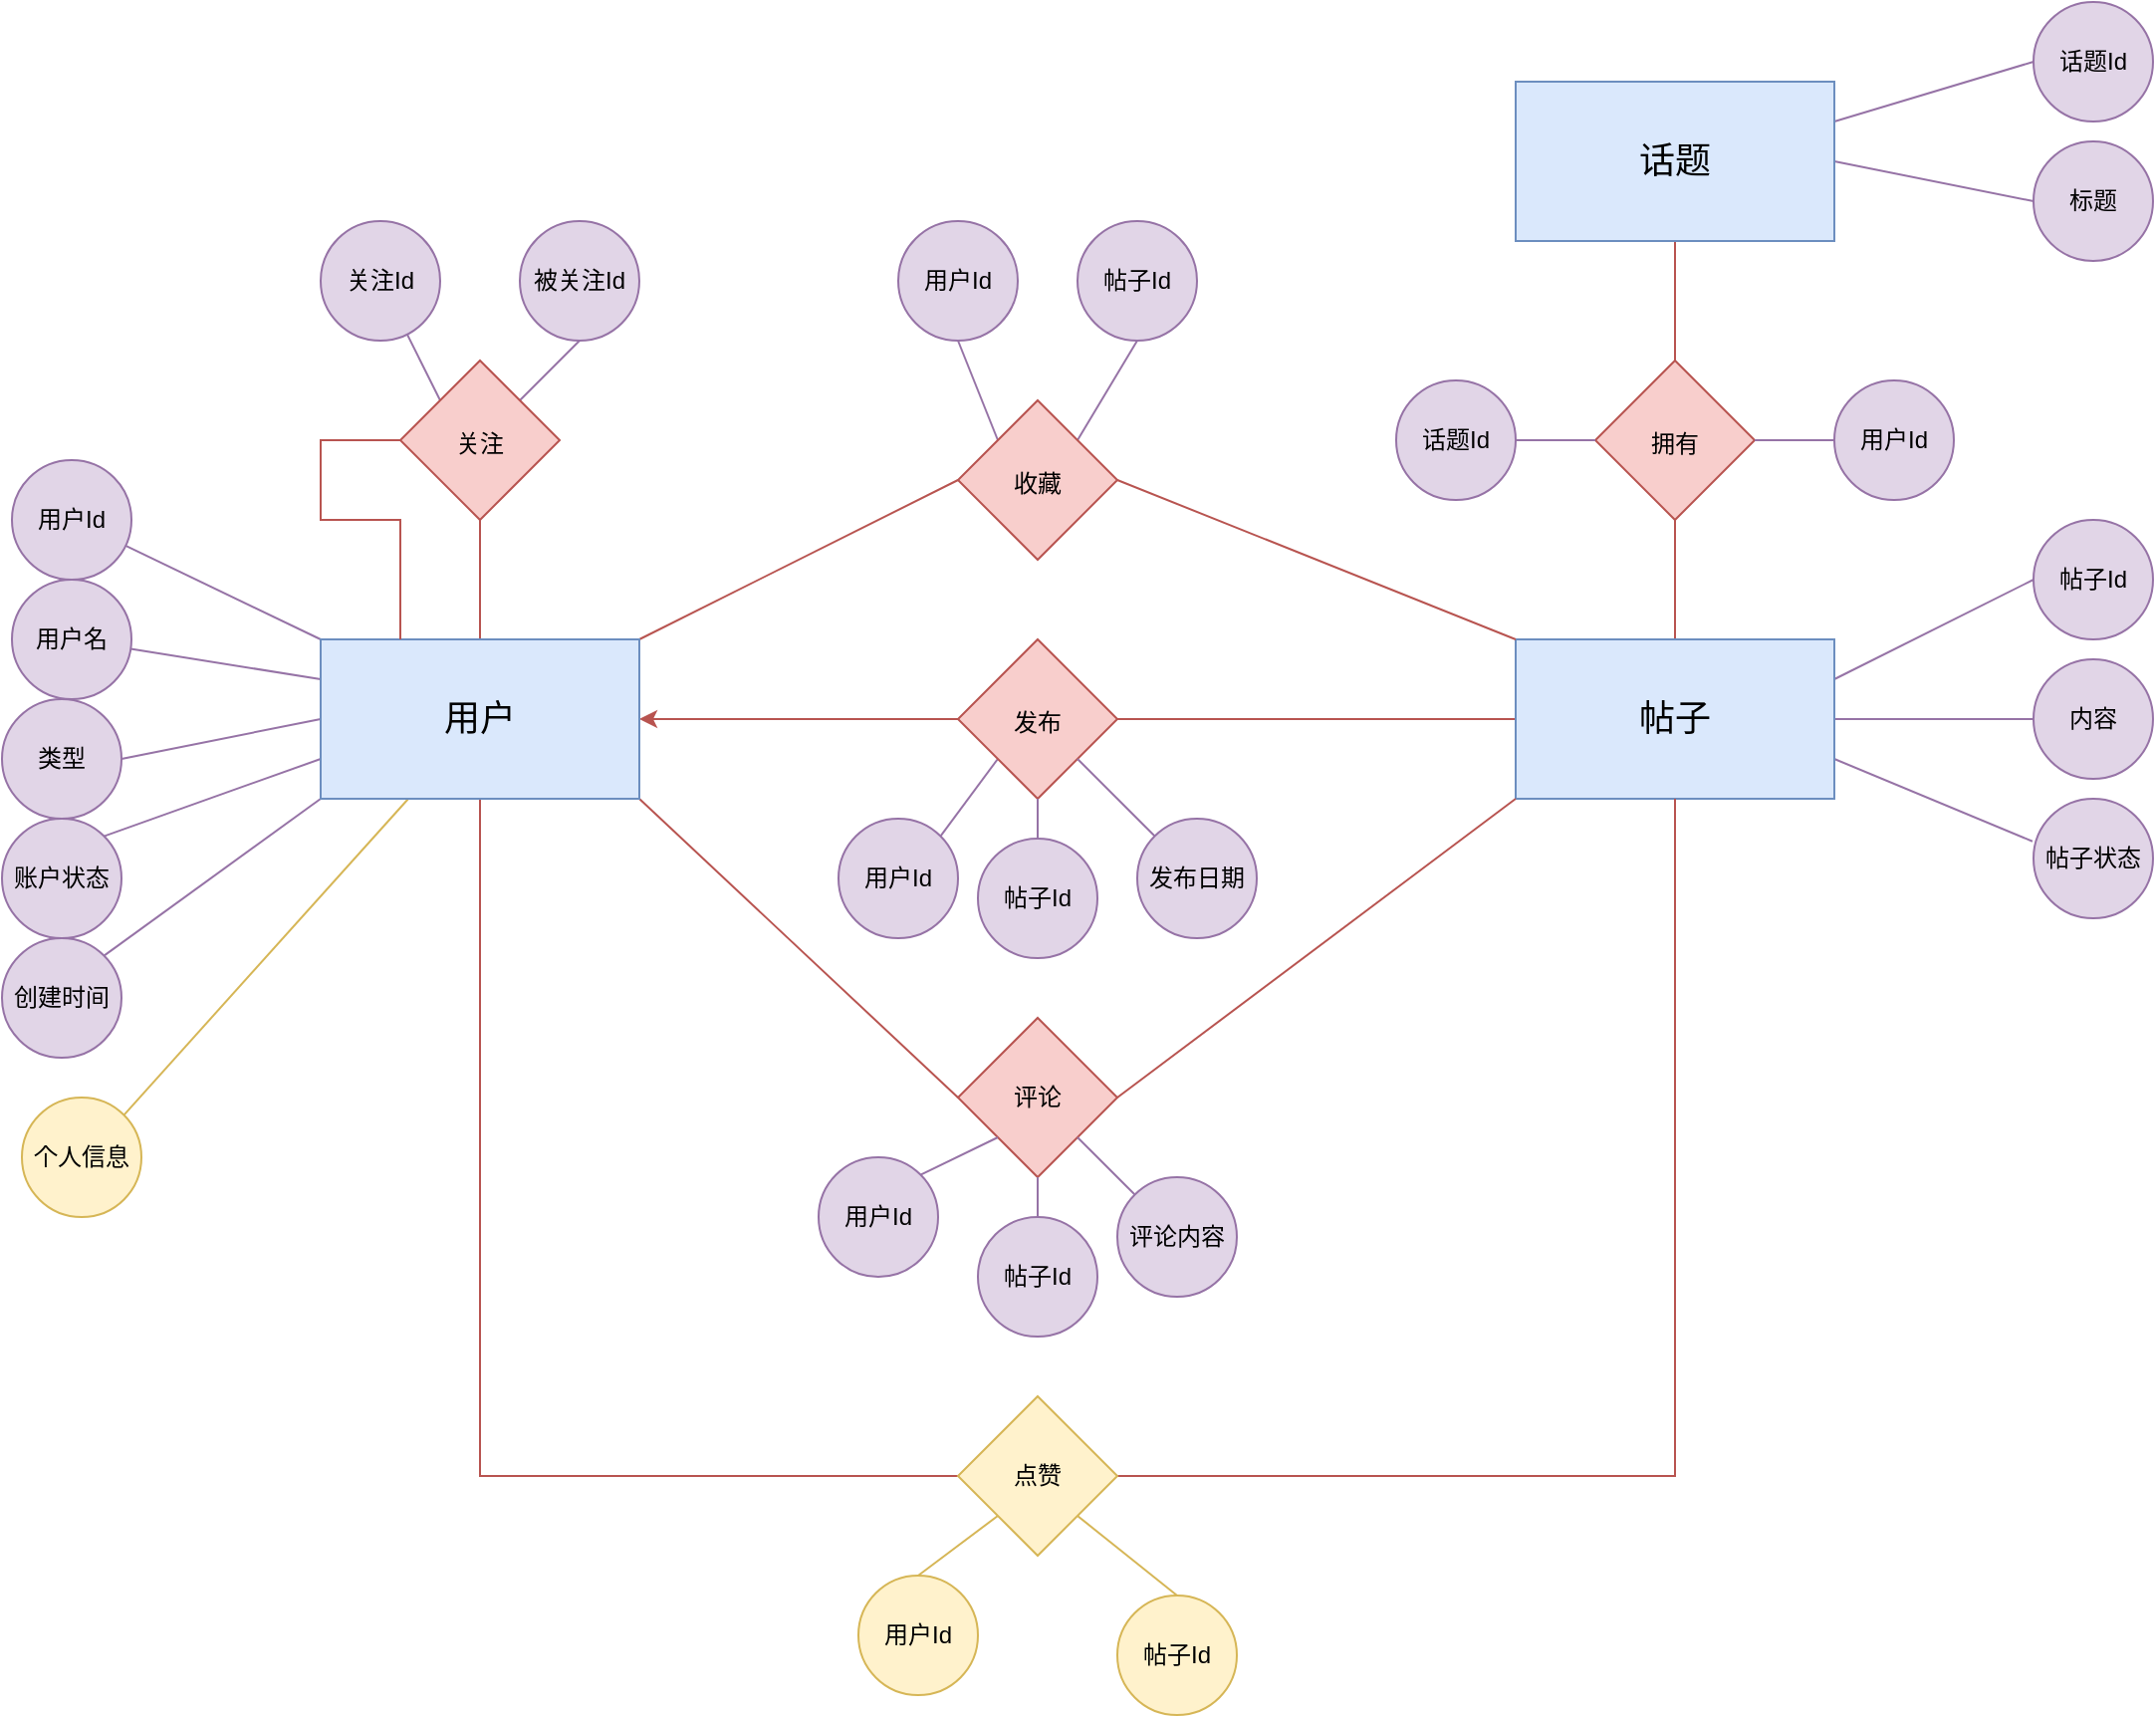 <mxfile version="21.1.8" type="github">
  <diagram name="Page-1" id="42789a77-a242-8287-6e28-9cd8cfd52e62">
    <mxGraphModel dx="1827" dy="1091" grid="1" gridSize="10" guides="1" tooltips="1" connect="1" arrows="1" fold="1" page="1" pageScale="1" pageWidth="1100" pageHeight="850" background="none" math="0" shadow="0">
      <root>
        <mxCell id="0" />
        <mxCell id="1" parent="0" />
        <mxCell id="ZiD4bpsWM2vaAbMM09D3-5" value="" style="rounded=0;orthogonalLoop=1;jettySize=auto;html=1;strokeColor=#b85450;fontColor=#143642;fillColor=#f8cecc;endArrow=none;endFill=0;entryX=0;entryY=0.5;entryDx=0;entryDy=0;strokeWidth=1;" edge="1" parent="1" source="ZiD4bpsWM2vaAbMM09D3-3" target="ZiD4bpsWM2vaAbMM09D3-16">
          <mxGeometry relative="1" as="geometry">
            <mxPoint x="700.0" y="430" as="targetPoint" />
          </mxGeometry>
        </mxCell>
        <mxCell id="ZiD4bpsWM2vaAbMM09D3-4" value="" style="edgeStyle=orthogonalEdgeStyle;rounded=0;orthogonalLoop=1;jettySize=auto;html=1;strokeColor=#b85450;fontColor=#143642;fillColor=#f8cecc;entryX=1;entryY=0.5;entryDx=0;entryDy=0;strokeWidth=1;" edge="1" parent="1" source="ZiD4bpsWM2vaAbMM09D3-3" target="ZiD4bpsWM2vaAbMM09D3-14">
          <mxGeometry relative="1" as="geometry">
            <mxPoint x="400" y="430" as="targetPoint" />
            <Array as="points" />
          </mxGeometry>
        </mxCell>
        <mxCell id="ZiD4bpsWM2vaAbMM09D3-12" value="" style="edgeStyle=orthogonalEdgeStyle;rounded=0;orthogonalLoop=1;jettySize=auto;html=1;strokeColor=#b85450;fontColor=#143642;fillColor=#f8cecc;exitX=0.5;exitY=0;exitDx=0;exitDy=0;endArrow=none;endFill=0;strokeWidth=1;" edge="1" parent="1" source="ZiD4bpsWM2vaAbMM09D3-16" target="ZiD4bpsWM2vaAbMM09D3-11">
          <mxGeometry relative="1" as="geometry">
            <mxPoint x="770" y="480" as="sourcePoint" />
          </mxGeometry>
        </mxCell>
        <mxCell id="ZiD4bpsWM2vaAbMM09D3-13" value="" style="edgeStyle=orthogonalEdgeStyle;rounded=0;orthogonalLoop=1;jettySize=auto;html=1;strokeColor=#b85450;fontColor=#143642;fillColor=#f8cecc;entryX=0.5;entryY=1;entryDx=0;entryDy=0;endArrow=none;endFill=0;exitX=0.5;exitY=0;exitDx=0;exitDy=0;strokeWidth=1;" edge="1" parent="1" source="ZiD4bpsWM2vaAbMM09D3-11" target="ZiD4bpsWM2vaAbMM09D3-15">
          <mxGeometry relative="1" as="geometry">
            <mxPoint x="770" y="730" as="targetPoint" />
          </mxGeometry>
        </mxCell>
        <mxCell id="ZiD4bpsWM2vaAbMM09D3-25" style="rounded=0;orthogonalLoop=1;jettySize=auto;html=1;entryX=0;entryY=0.5;entryDx=0;entryDy=0;strokeColor=#b85450;fontColor=#143642;fillColor=#f8cecc;exitX=1;exitY=1;exitDx=0;exitDy=0;endArrow=none;endFill=0;strokeWidth=1;" edge="1" parent="1" source="ZiD4bpsWM2vaAbMM09D3-14" target="ZiD4bpsWM2vaAbMM09D3-22">
          <mxGeometry relative="1" as="geometry" />
        </mxCell>
        <mxCell id="ZiD4bpsWM2vaAbMM09D3-30" style="rounded=0;orthogonalLoop=1;jettySize=auto;html=1;entryX=0;entryY=0.5;entryDx=0;entryDy=0;strokeColor=#b85450;fontColor=#143642;fillColor=#f8cecc;exitX=0.5;exitY=1;exitDx=0;exitDy=0;edgeStyle=orthogonalEdgeStyle;endArrow=none;endFill=0;strokeWidth=1;" edge="1" parent="1" source="ZiD4bpsWM2vaAbMM09D3-14" target="ZiD4bpsWM2vaAbMM09D3-29">
          <mxGeometry relative="1" as="geometry" />
        </mxCell>
        <mxCell id="ZiD4bpsWM2vaAbMM09D3-33" style="rounded=0;orthogonalLoop=1;jettySize=auto;html=1;entryX=1;entryY=0;entryDx=0;entryDy=0;strokeColor=#b85450;fontColor=#143642;fillColor=#f8cecc;exitX=0;exitY=0.5;exitDx=0;exitDy=0;endArrow=none;endFill=0;strokeWidth=1;" edge="1" parent="1" source="ZiD4bpsWM2vaAbMM09D3-32" target="ZiD4bpsWM2vaAbMM09D3-14">
          <mxGeometry relative="1" as="geometry" />
        </mxCell>
        <mxCell id="ZiD4bpsWM2vaAbMM09D3-36" style="edgeStyle=orthogonalEdgeStyle;rounded=0;orthogonalLoop=1;jettySize=auto;html=1;entryX=0.5;entryY=1;entryDx=0;entryDy=0;strokeColor=#b85450;fontColor=#143642;fillColor=#f8cecc;endArrow=none;endFill=0;strokeWidth=1;" edge="1" parent="1" source="ZiD4bpsWM2vaAbMM09D3-14" target="ZiD4bpsWM2vaAbMM09D3-35">
          <mxGeometry relative="1" as="geometry" />
        </mxCell>
        <mxCell id="ZiD4bpsWM2vaAbMM09D3-40" value="" style="rounded=0;orthogonalLoop=1;jettySize=auto;html=1;strokeColor=#9673a6;fontColor=#143642;fillColor=#e1d5e7;exitX=0;exitY=0.25;exitDx=0;exitDy=0;endArrow=none;endFill=0;" edge="1" parent="1" source="ZiD4bpsWM2vaAbMM09D3-14" target="ZiD4bpsWM2vaAbMM09D3-39">
          <mxGeometry relative="1" as="geometry" />
        </mxCell>
        <mxCell id="ZiD4bpsWM2vaAbMM09D3-44" value="" style="rounded=0;orthogonalLoop=1;jettySize=auto;html=1;strokeColor=#9673a6;fontColor=#143642;fillColor=#e1d5e7;exitX=0;exitY=0;exitDx=0;exitDy=0;endArrow=none;endFill=0;" edge="1" parent="1" source="ZiD4bpsWM2vaAbMM09D3-14" target="ZiD4bpsWM2vaAbMM09D3-43">
          <mxGeometry relative="1" as="geometry" />
        </mxCell>
        <mxCell id="ZiD4bpsWM2vaAbMM09D3-52" style="edgeStyle=none;shape=connector;rounded=0;orthogonalLoop=1;jettySize=auto;html=1;exitX=0;exitY=0.5;exitDx=0;exitDy=0;entryX=1;entryY=0.5;entryDx=0;entryDy=0;labelBackgroundColor=default;strokeColor=#9673a6;fontFamily=Helvetica;fontSize=11;fontColor=#143642;endArrow=none;fillColor=#e1d5e7;endFill=0;" edge="1" parent="1" source="ZiD4bpsWM2vaAbMM09D3-14" target="ZiD4bpsWM2vaAbMM09D3-49">
          <mxGeometry relative="1" as="geometry" />
        </mxCell>
        <mxCell id="ZiD4bpsWM2vaAbMM09D3-56" style="edgeStyle=none;shape=connector;rounded=0;orthogonalLoop=1;jettySize=auto;html=1;exitX=0;exitY=1;exitDx=0;exitDy=0;entryX=1;entryY=0;entryDx=0;entryDy=0;labelBackgroundColor=default;strokeColor=#9673a6;fontFamily=Helvetica;fontSize=11;fontColor=#143642;endArrow=none;fillColor=#e1d5e7;endFill=0;" edge="1" parent="1" source="ZiD4bpsWM2vaAbMM09D3-14" target="ZiD4bpsWM2vaAbMM09D3-54">
          <mxGeometry relative="1" as="geometry" />
        </mxCell>
        <mxCell id="ZiD4bpsWM2vaAbMM09D3-57" style="edgeStyle=none;shape=connector;rounded=0;orthogonalLoop=1;jettySize=auto;html=1;exitX=0;exitY=0.75;exitDx=0;exitDy=0;entryX=1;entryY=0;entryDx=0;entryDy=0;labelBackgroundColor=default;strokeColor=#9673a6;fontFamily=Helvetica;fontSize=11;fontColor=#143642;endArrow=none;fillColor=#e1d5e7;endFill=0;" edge="1" parent="1" source="ZiD4bpsWM2vaAbMM09D3-14" target="ZiD4bpsWM2vaAbMM09D3-55">
          <mxGeometry relative="1" as="geometry" />
        </mxCell>
        <mxCell id="ZiD4bpsWM2vaAbMM09D3-64" value="" style="edgeStyle=none;shape=connector;rounded=0;orthogonalLoop=1;jettySize=auto;html=1;labelBackgroundColor=default;strokeColor=#d6b656;fontFamily=Helvetica;fontSize=11;fontColor=#143642;endArrow=none;endFill=0;fillColor=#fff2cc;entryX=1;entryY=0;entryDx=0;entryDy=0;" edge="1" parent="1" source="ZiD4bpsWM2vaAbMM09D3-14" target="ZiD4bpsWM2vaAbMM09D3-65">
          <mxGeometry relative="1" as="geometry">
            <mxPoint x="116.324" y="594.5" as="targetPoint" />
          </mxGeometry>
        </mxCell>
        <mxCell id="ZiD4bpsWM2vaAbMM09D3-14" value="&lt;font style=&quot;font-size: 18px;&quot;&gt;用户&lt;/font&gt;" style="rounded=0;whiteSpace=wrap;html=1;strokeColor=#6c8ebf;fillColor=#dae8fc;" vertex="1" parent="1">
          <mxGeometry x="280" y="360" width="160" height="80" as="geometry" />
        </mxCell>
        <mxCell id="ZiD4bpsWM2vaAbMM09D3-73" style="edgeStyle=none;shape=connector;rounded=0;orthogonalLoop=1;jettySize=auto;html=1;exitX=1;exitY=0.5;exitDx=0;exitDy=0;entryX=0;entryY=0.5;entryDx=0;entryDy=0;labelBackgroundColor=default;strokeColor=#9673a6;fontFamily=Helvetica;fontSize=11;fontColor=#143642;endArrow=none;endFill=0;fillColor=#e1d5e7;" edge="1" parent="1" source="ZiD4bpsWM2vaAbMM09D3-15" target="ZiD4bpsWM2vaAbMM09D3-72">
          <mxGeometry relative="1" as="geometry" />
        </mxCell>
        <mxCell id="ZiD4bpsWM2vaAbMM09D3-75" style="edgeStyle=none;shape=connector;rounded=0;orthogonalLoop=1;jettySize=auto;html=1;exitX=1;exitY=0.25;exitDx=0;exitDy=0;entryX=0;entryY=0.5;entryDx=0;entryDy=0;labelBackgroundColor=default;strokeColor=#9673a6;fontFamily=Helvetica;fontSize=11;fontColor=#143642;endArrow=none;endFill=0;fillColor=#e1d5e7;" edge="1" parent="1" source="ZiD4bpsWM2vaAbMM09D3-15" target="ZiD4bpsWM2vaAbMM09D3-74">
          <mxGeometry relative="1" as="geometry" />
        </mxCell>
        <mxCell id="ZiD4bpsWM2vaAbMM09D3-15" value="话题" style="rounded=0;whiteSpace=wrap;html=1;strokeColor=#6c8ebf;fillColor=#dae8fc;fontSize=18;" vertex="1" parent="1">
          <mxGeometry x="880" y="80" width="160" height="80" as="geometry" />
        </mxCell>
        <mxCell id="ZiD4bpsWM2vaAbMM09D3-66" style="edgeStyle=none;shape=connector;rounded=0;orthogonalLoop=1;jettySize=auto;html=1;entryX=1;entryY=0;entryDx=0;entryDy=0;labelBackgroundColor=default;strokeColor=#9673a6;fontFamily=Helvetica;fontSize=11;fontColor=#143642;endArrow=none;endFill=0;fillColor=#e1d5e7;exitX=0;exitY=1;exitDx=0;exitDy=0;" edge="1" parent="1" source="ZiD4bpsWM2vaAbMM09D3-3" target="ZiD4bpsWM2vaAbMM09D3-62">
          <mxGeometry relative="1" as="geometry" />
        </mxCell>
        <mxCell id="ZiD4bpsWM2vaAbMM09D3-68" style="edgeStyle=none;shape=connector;rounded=0;orthogonalLoop=1;jettySize=auto;html=1;exitX=1;exitY=0.25;exitDx=0;exitDy=0;entryX=0;entryY=0.5;entryDx=0;entryDy=0;labelBackgroundColor=default;strokeColor=#9673a6;fontFamily=Helvetica;fontSize=11;fontColor=#143642;endArrow=none;endFill=0;fillColor=#e1d5e7;" edge="1" parent="1" source="ZiD4bpsWM2vaAbMM09D3-16" target="ZiD4bpsWM2vaAbMM09D3-67">
          <mxGeometry relative="1" as="geometry" />
        </mxCell>
        <mxCell id="ZiD4bpsWM2vaAbMM09D3-71" style="edgeStyle=none;shape=connector;rounded=0;orthogonalLoop=1;jettySize=auto;html=1;exitX=1;exitY=0.5;exitDx=0;exitDy=0;entryX=0;entryY=0.5;entryDx=0;entryDy=0;labelBackgroundColor=default;strokeColor=#9673a6;fontFamily=Helvetica;fontSize=11;fontColor=#143642;endArrow=none;endFill=0;fillColor=#e1d5e7;" edge="1" parent="1" source="ZiD4bpsWM2vaAbMM09D3-16" target="ZiD4bpsWM2vaAbMM09D3-70">
          <mxGeometry relative="1" as="geometry" />
        </mxCell>
        <mxCell id="ZiD4bpsWM2vaAbMM09D3-92" style="edgeStyle=none;shape=connector;rounded=0;orthogonalLoop=1;jettySize=auto;html=1;exitX=1;exitY=0.75;exitDx=0;exitDy=0;entryX=-0.009;entryY=0.356;entryDx=0;entryDy=0;entryPerimeter=0;labelBackgroundColor=default;strokeColor=#9673a6;fontFamily=Helvetica;fontSize=11;fontColor=#143642;endArrow=none;endFill=0;fillColor=#e1d5e7;" edge="1" parent="1" source="ZiD4bpsWM2vaAbMM09D3-16" target="ZiD4bpsWM2vaAbMM09D3-91">
          <mxGeometry relative="1" as="geometry" />
        </mxCell>
        <mxCell id="ZiD4bpsWM2vaAbMM09D3-16" value="帖子" style="rounded=0;whiteSpace=wrap;html=1;strokeColor=#6c8ebf;fillColor=#dae8fc;fontSize=18;" vertex="1" parent="1">
          <mxGeometry x="880" y="360" width="160" height="80" as="geometry" />
        </mxCell>
        <mxCell id="ZiD4bpsWM2vaAbMM09D3-26" style="rounded=0;orthogonalLoop=1;jettySize=auto;html=1;entryX=0;entryY=1;entryDx=0;entryDy=0;strokeColor=#b85450;fontColor=#143642;fillColor=#f8cecc;exitX=1;exitY=0.5;exitDx=0;exitDy=0;strokeWidth=1;endArrow=none;endFill=0;" edge="1" parent="1" source="ZiD4bpsWM2vaAbMM09D3-22" target="ZiD4bpsWM2vaAbMM09D3-16">
          <mxGeometry relative="1" as="geometry" />
        </mxCell>
        <mxCell id="ZiD4bpsWM2vaAbMM09D3-31" style="edgeStyle=orthogonalEdgeStyle;rounded=0;orthogonalLoop=1;jettySize=auto;html=1;entryX=0.5;entryY=1;entryDx=0;entryDy=0;strokeColor=#b85450;fontColor=#143642;fillColor=#f8cecc;endArrow=none;endFill=0;strokeWidth=1;" edge="1" parent="1" source="ZiD4bpsWM2vaAbMM09D3-29" target="ZiD4bpsWM2vaAbMM09D3-16">
          <mxGeometry relative="1" as="geometry" />
        </mxCell>
        <mxCell id="ZiD4bpsWM2vaAbMM09D3-34" style="rounded=0;orthogonalLoop=1;jettySize=auto;html=1;entryX=0;entryY=0;entryDx=0;entryDy=0;strokeColor=#b85450;fontColor=#143642;fillColor=#f8cecc;exitX=1;exitY=0.5;exitDx=0;exitDy=0;endArrow=none;endFill=0;strokeWidth=1;" edge="1" parent="1" source="ZiD4bpsWM2vaAbMM09D3-32" target="ZiD4bpsWM2vaAbMM09D3-16">
          <mxGeometry relative="1" as="geometry" />
        </mxCell>
        <mxCell id="ZiD4bpsWM2vaAbMM09D3-37" style="edgeStyle=orthogonalEdgeStyle;rounded=0;orthogonalLoop=1;jettySize=auto;html=1;entryX=0.25;entryY=0;entryDx=0;entryDy=0;strokeColor=#b85450;fontColor=#143642;fillColor=#f8cecc;exitX=0;exitY=0.5;exitDx=0;exitDy=0;endArrow=none;endFill=0;strokeWidth=1;" edge="1" parent="1" source="ZiD4bpsWM2vaAbMM09D3-35" target="ZiD4bpsWM2vaAbMM09D3-14">
          <mxGeometry relative="1" as="geometry">
            <Array as="points">
              <mxPoint x="280" y="260" />
              <mxPoint x="280" y="300" />
              <mxPoint x="320" y="300" />
            </Array>
          </mxGeometry>
        </mxCell>
        <mxCell id="ZiD4bpsWM2vaAbMM09D3-39" value="用户名" style="ellipse;whiteSpace=wrap;html=1;fillColor=#e1d5e7;strokeColor=#9673a6;rounded=0;" vertex="1" parent="1">
          <mxGeometry x="125" y="330" width="60" height="60" as="geometry" />
        </mxCell>
        <mxCell id="ZiD4bpsWM2vaAbMM09D3-43" value="用户Id" style="ellipse;whiteSpace=wrap;html=1;fillColor=#e1d5e7;strokeColor=#9673a6;rounded=0;" vertex="1" parent="1">
          <mxGeometry x="125" y="270" width="60" height="60" as="geometry" />
        </mxCell>
        <mxCell id="ZiD4bpsWM2vaAbMM09D3-3" value="&lt;font style=&quot;font-size: 12px;&quot;&gt;发布&lt;/font&gt;" style="rhombus;whiteSpace=wrap;html=1;fontSize=18;fillColor=#f8cecc;strokeColor=#b85450;labelBackgroundColor=none;" vertex="1" parent="1">
          <mxGeometry x="600" y="360" width="80" height="80" as="geometry" />
        </mxCell>
        <mxCell id="ZiD4bpsWM2vaAbMM09D3-11" value="&lt;font style=&quot;font-size: 12px;&quot;&gt;拥有&lt;/font&gt;" style="rhombus;whiteSpace=wrap;html=1;fontSize=18;fillColor=#f8cecc;strokeColor=#b85450;labelBackgroundColor=none;" vertex="1" parent="1">
          <mxGeometry x="920" y="220" width="80" height="80" as="geometry" />
        </mxCell>
        <mxCell id="ZiD4bpsWM2vaAbMM09D3-22" value="评论" style="rhombus;whiteSpace=wrap;html=1;fontSize=12;fillColor=#f8cecc;strokeColor=#b85450;labelBackgroundColor=none;" vertex="1" parent="1">
          <mxGeometry x="600" y="550" width="80" height="80" as="geometry" />
        </mxCell>
        <mxCell id="ZiD4bpsWM2vaAbMM09D3-29" value="点赞" style="rhombus;whiteSpace=wrap;html=1;fontSize=12;fillColor=#fff2cc;strokeColor=#d6b656;labelBackgroundColor=none;" vertex="1" parent="1">
          <mxGeometry x="600" y="740" width="80" height="80" as="geometry" />
        </mxCell>
        <mxCell id="ZiD4bpsWM2vaAbMM09D3-83" style="edgeStyle=none;shape=connector;rounded=0;orthogonalLoop=1;jettySize=auto;html=1;exitX=0;exitY=0;exitDx=0;exitDy=0;entryX=1;entryY=0.5;entryDx=0;entryDy=0;labelBackgroundColor=default;strokeColor=#9673a6;fontFamily=Helvetica;fontSize=11;fontColor=#143642;endArrow=none;endFill=0;fillColor=#e1d5e7;" edge="1" parent="1" source="ZiD4bpsWM2vaAbMM09D3-32" target="ZiD4bpsWM2vaAbMM09D3-81">
          <mxGeometry relative="1" as="geometry" />
        </mxCell>
        <mxCell id="ZiD4bpsWM2vaAbMM09D3-84" style="edgeStyle=none;shape=connector;rounded=0;orthogonalLoop=1;jettySize=auto;html=1;exitX=1;exitY=0;exitDx=0;exitDy=0;entryX=1;entryY=0.5;entryDx=0;entryDy=0;labelBackgroundColor=default;strokeColor=#9673a6;fontFamily=Helvetica;fontSize=11;fontColor=#143642;endArrow=none;endFill=0;fillColor=#e1d5e7;" edge="1" parent="1" source="ZiD4bpsWM2vaAbMM09D3-32" target="ZiD4bpsWM2vaAbMM09D3-82">
          <mxGeometry relative="1" as="geometry" />
        </mxCell>
        <mxCell id="ZiD4bpsWM2vaAbMM09D3-32" value="&lt;font style=&quot;font-size: 12px;&quot;&gt;收藏&lt;/font&gt;" style="rhombus;whiteSpace=wrap;html=1;fontSize=18;fillColor=#f8cecc;strokeColor=#b85450;labelBackgroundColor=none;" vertex="1" parent="1">
          <mxGeometry x="600" y="240" width="80" height="80" as="geometry" />
        </mxCell>
        <mxCell id="ZiD4bpsWM2vaAbMM09D3-78" style="edgeStyle=none;shape=connector;rounded=0;orthogonalLoop=1;jettySize=auto;html=1;exitX=0;exitY=0;exitDx=0;exitDy=0;labelBackgroundColor=default;strokeColor=#9673a6;fontFamily=Helvetica;fontSize=11;fontColor=#143642;endArrow=none;endFill=0;fillColor=#e1d5e7;" edge="1" parent="1" source="ZiD4bpsWM2vaAbMM09D3-35" target="ZiD4bpsWM2vaAbMM09D3-76">
          <mxGeometry relative="1" as="geometry" />
        </mxCell>
        <mxCell id="ZiD4bpsWM2vaAbMM09D3-80" style="edgeStyle=none;shape=connector;rounded=0;orthogonalLoop=1;jettySize=auto;html=1;exitX=1;exitY=0;exitDx=0;exitDy=0;entryX=1;entryY=0.5;entryDx=0;entryDy=0;labelBackgroundColor=default;strokeColor=#9673a6;fontFamily=Helvetica;fontSize=11;fontColor=#143642;endArrow=none;endFill=0;fillColor=#e1d5e7;" edge="1" parent="1" source="ZiD4bpsWM2vaAbMM09D3-35" target="ZiD4bpsWM2vaAbMM09D3-79">
          <mxGeometry relative="1" as="geometry" />
        </mxCell>
        <mxCell id="ZiD4bpsWM2vaAbMM09D3-35" value="&lt;font style=&quot;font-size: 12px;&quot;&gt;关注&lt;/font&gt;" style="rhombus;whiteSpace=wrap;html=1;fontSize=18;fillColor=#f8cecc;strokeColor=#b85450;labelBackgroundColor=none;" vertex="1" parent="1">
          <mxGeometry x="320" y="220" width="80" height="80" as="geometry" />
        </mxCell>
        <mxCell id="ZiD4bpsWM2vaAbMM09D3-49" value="类型" style="ellipse;whiteSpace=wrap;html=1;fillColor=#e1d5e7;strokeColor=#9673a6;rounded=0;" vertex="1" parent="1">
          <mxGeometry x="120" y="390" width="60" height="60" as="geometry" />
        </mxCell>
        <mxCell id="ZiD4bpsWM2vaAbMM09D3-54" value="创建时间" style="ellipse;whiteSpace=wrap;html=1;fillColor=#e1d5e7;strokeColor=#9673a6;rounded=0;" vertex="1" parent="1">
          <mxGeometry x="120" y="510" width="60" height="60" as="geometry" />
        </mxCell>
        <mxCell id="ZiD4bpsWM2vaAbMM09D3-55" value="账户状态" style="ellipse;whiteSpace=wrap;html=1;fillColor=#e1d5e7;strokeColor=#9673a6;rounded=0;" vertex="1" parent="1">
          <mxGeometry x="120" y="450" width="60" height="60" as="geometry" />
        </mxCell>
        <mxCell id="ZiD4bpsWM2vaAbMM09D3-62" value="用户Id" style="ellipse;whiteSpace=wrap;html=1;fillColor=#e1d5e7;strokeColor=#9673a6;rounded=0;" vertex="1" parent="1">
          <mxGeometry x="540" y="450" width="60" height="60" as="geometry" />
        </mxCell>
        <mxCell id="ZiD4bpsWM2vaAbMM09D3-65" value="个人信息" style="ellipse;whiteSpace=wrap;html=1;fillColor=#fff2cc;strokeColor=#d6b656;rounded=0;" vertex="1" parent="1">
          <mxGeometry x="130" y="590" width="60" height="60" as="geometry" />
        </mxCell>
        <mxCell id="ZiD4bpsWM2vaAbMM09D3-67" value="帖子Id" style="ellipse;whiteSpace=wrap;html=1;fillColor=#e1d5e7;strokeColor=#9673a6;rounded=0;" vertex="1" parent="1">
          <mxGeometry x="1140" y="300" width="60" height="60" as="geometry" />
        </mxCell>
        <mxCell id="ZiD4bpsWM2vaAbMM09D3-70" value="内容" style="ellipse;whiteSpace=wrap;html=1;fillColor=#e1d5e7;strokeColor=#9673a6;rounded=0;" vertex="1" parent="1">
          <mxGeometry x="1140" y="370" width="60" height="60" as="geometry" />
        </mxCell>
        <mxCell id="ZiD4bpsWM2vaAbMM09D3-72" value="&lt;div&gt;标题&lt;br&gt;&lt;/div&gt;" style="ellipse;whiteSpace=wrap;html=1;fillColor=#e1d5e7;strokeColor=#9673a6;rounded=0;" vertex="1" parent="1">
          <mxGeometry x="1140" y="110" width="60" height="60" as="geometry" />
        </mxCell>
        <mxCell id="ZiD4bpsWM2vaAbMM09D3-74" value="&lt;div&gt;话题Id&lt;/div&gt;" style="ellipse;whiteSpace=wrap;html=1;fillColor=#e1d5e7;strokeColor=#9673a6;rounded=0;" vertex="1" parent="1">
          <mxGeometry x="1140" y="40" width="60" height="60" as="geometry" />
        </mxCell>
        <mxCell id="ZiD4bpsWM2vaAbMM09D3-76" value="关注Id" style="ellipse;whiteSpace=wrap;html=1;fillColor=#e1d5e7;strokeColor=#9673a6;rounded=0;" vertex="1" parent="1">
          <mxGeometry x="280" y="150" width="60" height="60" as="geometry" />
        </mxCell>
        <mxCell id="ZiD4bpsWM2vaAbMM09D3-79" value="被关注Id" style="ellipse;whiteSpace=wrap;html=1;fillColor=#e1d5e7;strokeColor=#9673a6;rounded=0;direction=south;" vertex="1" parent="1">
          <mxGeometry x="380" y="150" width="60" height="60" as="geometry" />
        </mxCell>
        <mxCell id="ZiD4bpsWM2vaAbMM09D3-81" value="用户Id" style="ellipse;whiteSpace=wrap;html=1;fillColor=#e1d5e7;strokeColor=#9673a6;rounded=0;direction=south;" vertex="1" parent="1">
          <mxGeometry x="570" y="150" width="60" height="60" as="geometry" />
        </mxCell>
        <mxCell id="ZiD4bpsWM2vaAbMM09D3-82" value="帖子Id" style="ellipse;whiteSpace=wrap;html=1;fillColor=#e1d5e7;strokeColor=#9673a6;rounded=0;direction=south;" vertex="1" parent="1">
          <mxGeometry x="660" y="150" width="60" height="60" as="geometry" />
        </mxCell>
        <mxCell id="ZiD4bpsWM2vaAbMM09D3-90" style="edgeStyle=none;shape=connector;rounded=0;orthogonalLoop=1;jettySize=auto;html=1;exitX=1;exitY=0;exitDx=0;exitDy=0;entryX=0;entryY=1;entryDx=0;entryDy=0;labelBackgroundColor=default;strokeColor=#9673a6;fontFamily=Helvetica;fontSize=11;fontColor=#143642;endArrow=none;endFill=0;fillColor=#e1d5e7;" edge="1" parent="1" source="ZiD4bpsWM2vaAbMM09D3-85" target="ZiD4bpsWM2vaAbMM09D3-22">
          <mxGeometry relative="1" as="geometry" />
        </mxCell>
        <mxCell id="ZiD4bpsWM2vaAbMM09D3-85" value="用户Id" style="ellipse;whiteSpace=wrap;html=1;fillColor=#e1d5e7;strokeColor=#9673a6;rounded=0;" vertex="1" parent="1">
          <mxGeometry x="530" y="620" width="60" height="60" as="geometry" />
        </mxCell>
        <mxCell id="ZiD4bpsWM2vaAbMM09D3-88" value="" style="edgeStyle=none;shape=connector;rounded=0;orthogonalLoop=1;jettySize=auto;html=1;labelBackgroundColor=default;strokeColor=#9673a6;fontFamily=Helvetica;fontSize=11;fontColor=#143642;endArrow=none;endFill=0;fillColor=#e1d5e7;exitX=1;exitY=1;exitDx=0;exitDy=0;" edge="1" parent="1" source="ZiD4bpsWM2vaAbMM09D3-22" target="ZiD4bpsWM2vaAbMM09D3-87">
          <mxGeometry relative="1" as="geometry" />
        </mxCell>
        <mxCell id="ZiD4bpsWM2vaAbMM09D3-89" style="edgeStyle=none;shape=connector;rounded=0;orthogonalLoop=1;jettySize=auto;html=1;exitX=0.5;exitY=0;exitDx=0;exitDy=0;entryX=0.5;entryY=1;entryDx=0;entryDy=0;labelBackgroundColor=default;strokeColor=#9673a6;fontFamily=Helvetica;fontSize=11;fontColor=#143642;endArrow=none;endFill=0;fillColor=#e1d5e7;" edge="1" parent="1" source="ZiD4bpsWM2vaAbMM09D3-86" target="ZiD4bpsWM2vaAbMM09D3-22">
          <mxGeometry relative="1" as="geometry" />
        </mxCell>
        <mxCell id="ZiD4bpsWM2vaAbMM09D3-86" value="帖子Id" style="ellipse;whiteSpace=wrap;html=1;fillColor=#e1d5e7;strokeColor=#9673a6;rounded=0;" vertex="1" parent="1">
          <mxGeometry x="610" y="650" width="60" height="60" as="geometry" />
        </mxCell>
        <mxCell id="ZiD4bpsWM2vaAbMM09D3-87" value="评论内容" style="ellipse;whiteSpace=wrap;html=1;fillColor=#e1d5e7;strokeColor=#9673a6;rounded=0;" vertex="1" parent="1">
          <mxGeometry x="680" y="630" width="60" height="60" as="geometry" />
        </mxCell>
        <mxCell id="ZiD4bpsWM2vaAbMM09D3-91" value="帖子状态" style="ellipse;whiteSpace=wrap;html=1;fillColor=#e1d5e7;strokeColor=#9673a6;rounded=0;" vertex="1" parent="1">
          <mxGeometry x="1140" y="440" width="60" height="60" as="geometry" />
        </mxCell>
        <mxCell id="ZiD4bpsWM2vaAbMM09D3-95" style="edgeStyle=none;shape=connector;rounded=0;orthogonalLoop=1;jettySize=auto;html=1;exitX=0.5;exitY=0;exitDx=0;exitDy=0;entryX=0.5;entryY=1;entryDx=0;entryDy=0;labelBackgroundColor=default;strokeColor=#9673a6;fontFamily=Helvetica;fontSize=11;fontColor=#143642;endArrow=none;endFill=0;fillColor=#e1d5e7;" edge="1" parent="1" source="ZiD4bpsWM2vaAbMM09D3-93" target="ZiD4bpsWM2vaAbMM09D3-3">
          <mxGeometry relative="1" as="geometry" />
        </mxCell>
        <mxCell id="ZiD4bpsWM2vaAbMM09D3-93" value="帖子Id" style="ellipse;whiteSpace=wrap;html=1;fillColor=#e1d5e7;strokeColor=#9673a6;rounded=0;" vertex="1" parent="1">
          <mxGeometry x="610" y="460" width="60" height="60" as="geometry" />
        </mxCell>
        <mxCell id="ZiD4bpsWM2vaAbMM09D3-96" style="edgeStyle=none;shape=connector;rounded=0;orthogonalLoop=1;jettySize=auto;html=1;exitX=0;exitY=0;exitDx=0;exitDy=0;entryX=1;entryY=1;entryDx=0;entryDy=0;labelBackgroundColor=default;strokeColor=#9673a6;fontFamily=Helvetica;fontSize=11;fontColor=#143642;endArrow=none;endFill=0;fillColor=#e1d5e7;" edge="1" parent="1" source="ZiD4bpsWM2vaAbMM09D3-94" target="ZiD4bpsWM2vaAbMM09D3-3">
          <mxGeometry relative="1" as="geometry" />
        </mxCell>
        <mxCell id="ZiD4bpsWM2vaAbMM09D3-94" value="发布日期" style="ellipse;whiteSpace=wrap;html=1;fillColor=#e1d5e7;strokeColor=#9673a6;rounded=0;" vertex="1" parent="1">
          <mxGeometry x="690" y="450" width="60" height="60" as="geometry" />
        </mxCell>
        <mxCell id="ZiD4bpsWM2vaAbMM09D3-107" style="edgeStyle=none;shape=connector;rounded=0;orthogonalLoop=1;jettySize=auto;html=1;exitX=0;exitY=0.5;exitDx=0;exitDy=0;entryX=1;entryY=1;entryDx=0;entryDy=0;labelBackgroundColor=default;strokeColor=#d6b656;fontFamily=Helvetica;fontSize=11;fontColor=#143642;endArrow=none;endFill=0;fillColor=#fff2cc;" edge="1" parent="1" source="ZiD4bpsWM2vaAbMM09D3-97" target="ZiD4bpsWM2vaAbMM09D3-29">
          <mxGeometry relative="1" as="geometry" />
        </mxCell>
        <mxCell id="ZiD4bpsWM2vaAbMM09D3-97" value="帖子Id" style="ellipse;whiteSpace=wrap;html=1;fillColor=#fff2cc;strokeColor=#d6b656;rounded=0;direction=south;" vertex="1" parent="1">
          <mxGeometry x="680" y="840" width="60" height="60" as="geometry" />
        </mxCell>
        <mxCell id="ZiD4bpsWM2vaAbMM09D3-106" style="edgeStyle=none;shape=connector;rounded=0;orthogonalLoop=1;jettySize=auto;html=1;exitX=0;exitY=0.5;exitDx=0;exitDy=0;entryX=0;entryY=1;entryDx=0;entryDy=0;labelBackgroundColor=default;strokeColor=#d6b656;fontFamily=Helvetica;fontSize=11;fontColor=#143642;endArrow=none;endFill=0;fillColor=#fff2cc;" edge="1" parent="1" source="ZiD4bpsWM2vaAbMM09D3-98" target="ZiD4bpsWM2vaAbMM09D3-29">
          <mxGeometry relative="1" as="geometry" />
        </mxCell>
        <mxCell id="ZiD4bpsWM2vaAbMM09D3-98" value="用户Id" style="ellipse;whiteSpace=wrap;html=1;fillColor=#fff2cc;strokeColor=#d6b656;rounded=0;direction=south;" vertex="1" parent="1">
          <mxGeometry x="550" y="830" width="60" height="60" as="geometry" />
        </mxCell>
        <mxCell id="ZiD4bpsWM2vaAbMM09D3-103" style="edgeStyle=none;shape=connector;rounded=0;orthogonalLoop=1;jettySize=auto;html=1;exitX=1;exitY=0.5;exitDx=0;exitDy=0;entryX=0;entryY=0.5;entryDx=0;entryDy=0;labelBackgroundColor=default;strokeColor=#9673a6;fontFamily=Helvetica;fontSize=11;fontColor=#143642;endArrow=none;endFill=0;fillColor=#e1d5e7;" edge="1" parent="1" source="ZiD4bpsWM2vaAbMM09D3-100" target="ZiD4bpsWM2vaAbMM09D3-11">
          <mxGeometry relative="1" as="geometry" />
        </mxCell>
        <mxCell id="ZiD4bpsWM2vaAbMM09D3-100" value="&lt;div&gt;话题Id&lt;/div&gt;" style="ellipse;whiteSpace=wrap;html=1;fillColor=#e1d5e7;strokeColor=#9673a6;rounded=0;" vertex="1" parent="1">
          <mxGeometry x="820" y="230" width="60" height="60" as="geometry" />
        </mxCell>
        <mxCell id="ZiD4bpsWM2vaAbMM09D3-104" style="edgeStyle=none;shape=connector;rounded=0;orthogonalLoop=1;jettySize=auto;html=1;exitX=0;exitY=0.5;exitDx=0;exitDy=0;entryX=1;entryY=0.5;entryDx=0;entryDy=0;labelBackgroundColor=default;strokeColor=#9673a6;fontFamily=Helvetica;fontSize=11;fontColor=#143642;endArrow=none;endFill=0;fillColor=#e1d5e7;" edge="1" parent="1" source="ZiD4bpsWM2vaAbMM09D3-101" target="ZiD4bpsWM2vaAbMM09D3-11">
          <mxGeometry relative="1" as="geometry" />
        </mxCell>
        <mxCell id="ZiD4bpsWM2vaAbMM09D3-101" value="&lt;div&gt;用户Id&lt;/div&gt;" style="ellipse;whiteSpace=wrap;html=1;fillColor=#e1d5e7;strokeColor=#9673a6;rounded=0;" vertex="1" parent="1">
          <mxGeometry x="1040" y="230" width="60" height="60" as="geometry" />
        </mxCell>
      </root>
    </mxGraphModel>
  </diagram>
</mxfile>
